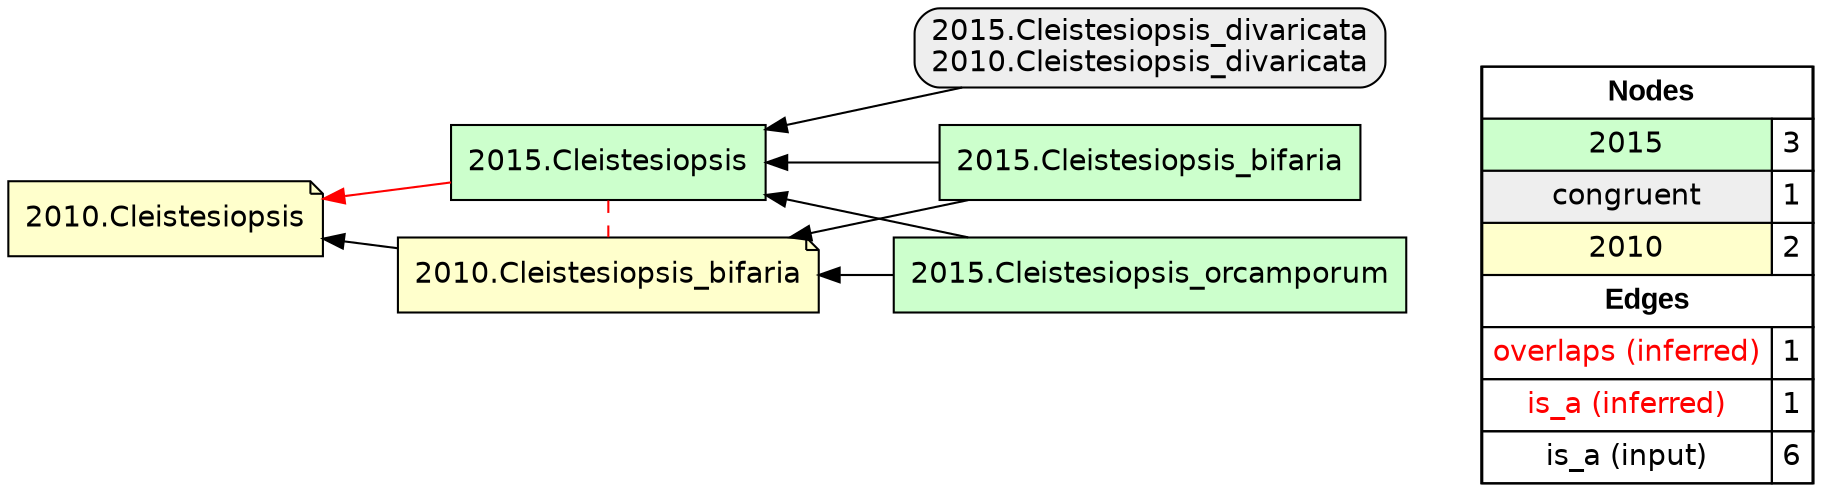 digraph{
rankdir=RL
node[shape=box style=filled fillcolor="#CCFFCC" fontname="helvetica"] 
"2015.Cleistesiopsis_orcamporum"
"2015.Cleistesiopsis"
"2015.Cleistesiopsis_bifaria"
node[shape=box style="filled,rounded" fillcolor="#EEEEEE" fontname="helvetica"] 
"2015.Cleistesiopsis_divaricata\n2010.Cleistesiopsis_divaricata"
node[shape=note style=filled fillcolor="#FFFFCC" fontname="helvetica"] 
"2010.Cleistesiopsis"
"2010.Cleistesiopsis_bifaria"
edge[arrowhead=none style=dashed color="#FF0000" constraint=false penwidth=1]
"2015.Cleistesiopsis" -> "2010.Cleistesiopsis_bifaria"
edge[arrowhead=normal style=dotted color="#000000" constraint=true penwidth=1]
edge[arrowhead=normal style=solid color="#FF0000" constraint=true penwidth=1]
"2015.Cleistesiopsis" -> "2010.Cleistesiopsis"
edge[arrowhead=normal style=solid color="#000000" constraint=true penwidth=1]
"2015.Cleistesiopsis_orcamporum" -> "2010.Cleistesiopsis_bifaria"
"2010.Cleistesiopsis_bifaria" -> "2010.Cleistesiopsis"
"2015.Cleistesiopsis_orcamporum" -> "2015.Cleistesiopsis"
"2015.Cleistesiopsis_bifaria" -> "2015.Cleistesiopsis"
"2015.Cleistesiopsis_bifaria" -> "2010.Cleistesiopsis_bifaria"
"2015.Cleistesiopsis_divaricata\n2010.Cleistesiopsis_divaricata" -> "2015.Cleistesiopsis"
node[shape=box] 
{rank=source Legend [fillcolor= white margin=0 label=< 
 <TABLE BORDER="0" CELLBORDER="1" CELLSPACING="0" CELLPADDING="4"> 
<TR> <TD COLSPAN="2"><font face="Arial Black"> Nodes</font></TD> </TR> 
<TR> 
 <TD bgcolor="#CCFFCC" fontname="helvetica">2015</TD> 
 <TD>3</TD> 
 </TR> 
<TR> 
 <TD bgcolor="#EEEEEE" fontname="helvetica">congruent</TD> 
 <TD>1</TD> 
 </TR> 
<TR> 
 <TD bgcolor="#FFFFCC" fontname="helvetica">2010</TD> 
 <TD>2</TD> 
 </TR> 
<TR> <TD COLSPAN="2"><font face = "Arial Black"> Edges </font></TD> </TR> 
<TR> 
 <TD><font color ="#FF0000">overlaps (inferred)</font></TD><TD>1</TD>
</TR>
<TR> 
 <TD><font color ="#FF0000">is_a (inferred)</font></TD><TD>1</TD>
</TR>
<TR> 
 <TD><font color ="#000000">is_a (input)</font></TD><TD>6</TD>
</TR>
</TABLE> 
 >] } 
}